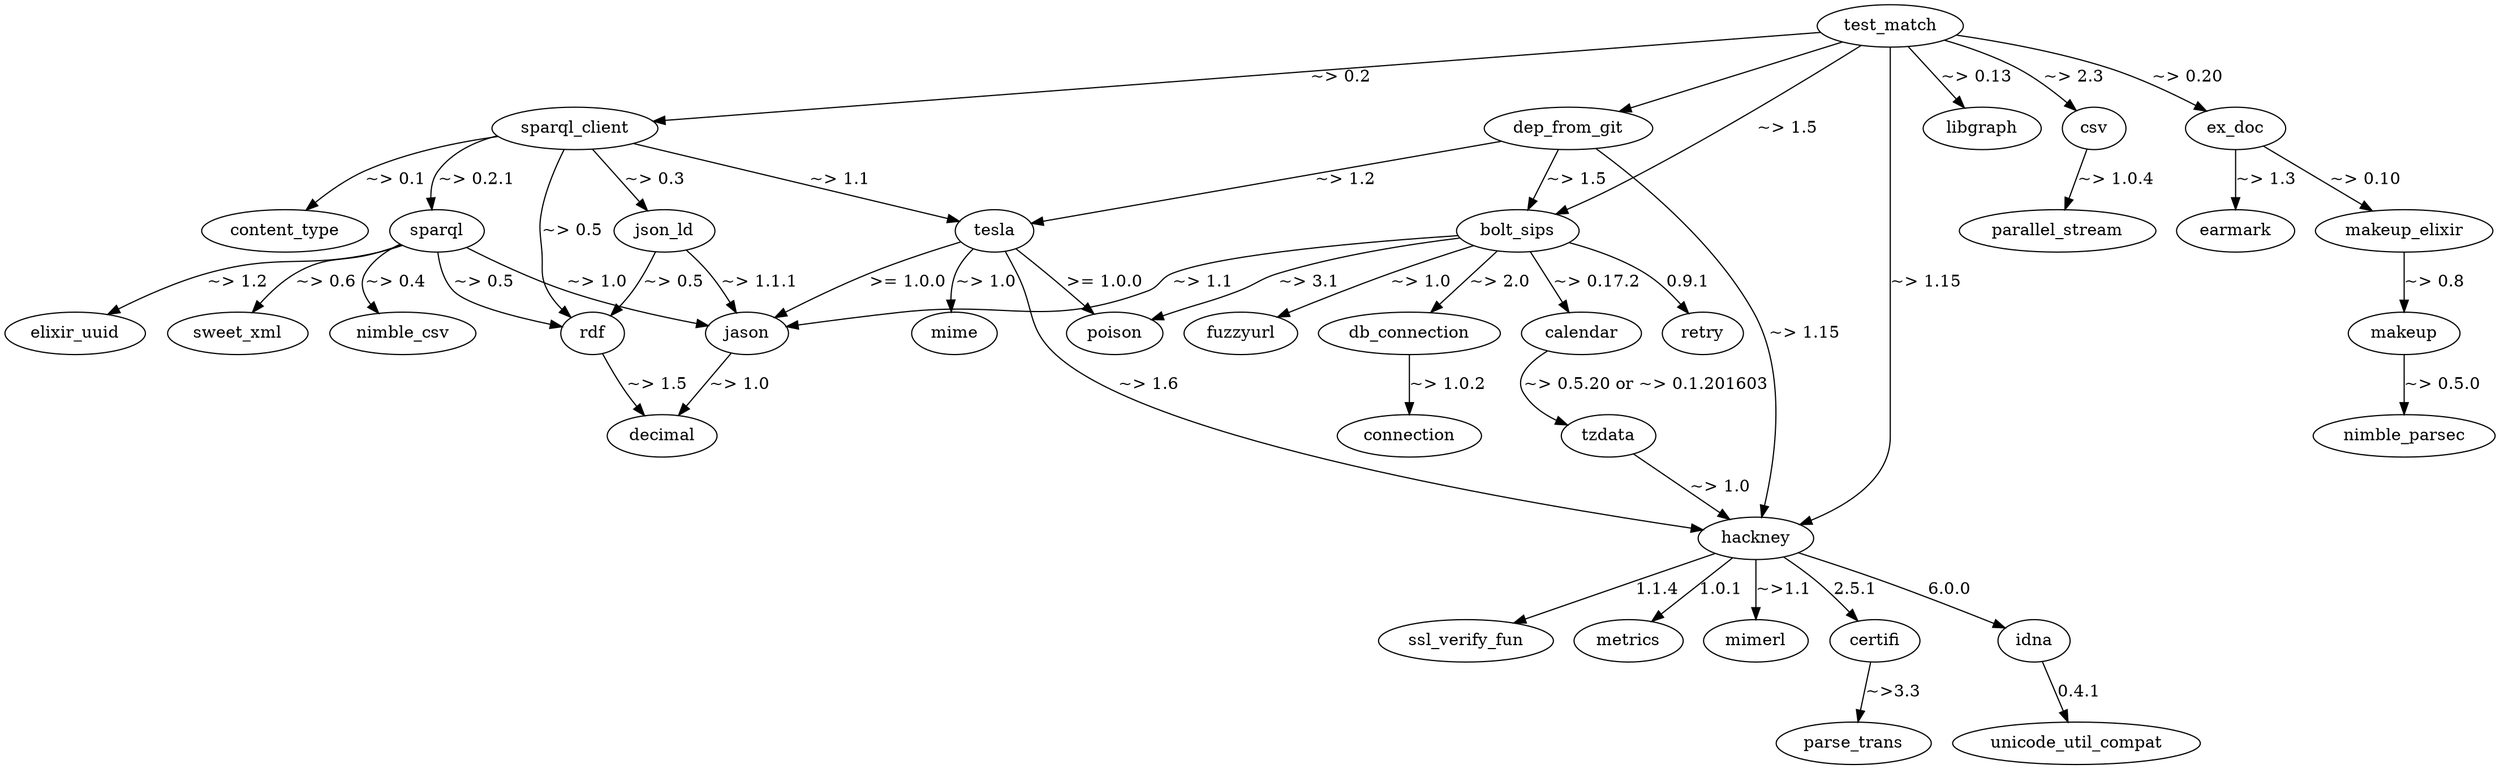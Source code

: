strict digraph {
    "sparql"
    "bolt_sips"
    "retry"
    "libgraph"
    "test_match"
    "csv"
    "connection"
    "fuzzyurl"
    "jason"
    "makeup"
    "sparql_client"
    "earmark"
    "sweet_xml"
    "content_type"
    "json_ld"
    "calendar"
    "nimble_parsec"
    "ex_doc"
    "db_connection"
    "ssl_verify_fun"
    "decimal"
    "metrics"
    "rdf"
    "mimerl"
    "parse_trans"
    "poison"
    "parallel_stream"
    "makeup_elixir"
    "certifi"
    "hackney"
    "nimble_csv"
    "tesla"
    "unicode_util_compat"
    "dep_from_git"
    "idna"
    "mime"
    "elixir_uuid"
    "tzdata"
    "sparql" -> "rdf" [label="~> 0.5"; weight=1]
    "sparql" -> "elixir_uuid" [label="~> 1.2"; weight=1]
    "sparql" -> "jason" [label="~> 1.0"; weight=1]
    "sparql" -> "nimble_csv" [label="~> 0.4"; weight=1]
    "sparql" -> "sweet_xml" [label="~> 0.6"; weight=1]
    "bolt_sips" -> "jason" [label="~> 1.1"; weight=1]
    "bolt_sips" -> "retry" [label="0.9.1"; weight=1]
    "bolt_sips" -> "poison" [label="~> 3.1"; weight=1]
    "bolt_sips" -> "calendar" [label="~> 0.17.2"; weight=1]
    "bolt_sips" -> "fuzzyurl" [label="~> 1.0"; weight=1]
    "bolt_sips" -> "db_connection" [label="~> 2.0"; weight=1]
    "test_match" -> "csv" [label="~> 2.3"; weight=1]
    "test_match" -> "sparql_client" [label="~> 0.2"; weight=1]
    "test_match" -> "dep_from_git" [label=""; weight=1]
    "test_match" -> "bolt_sips" [label="~> 1.5"; weight=1]
    "test_match" -> "ex_doc" [label="~> 0.20"; weight=1]
    "test_match" -> "hackney" [label="~> 1.15"; weight=1]
    "test_match" -> "libgraph" [label="~> 0.13"; weight=1]
    "csv" -> "parallel_stream" [label="~> 1.0.4"; weight=1]
    "jason" -> "decimal" [label="~> 1.0"; weight=1]
    "makeup" -> "nimble_parsec" [label="~> 0.5.0"; weight=1]
    "sparql_client" -> "rdf" [label="~> 0.5"; weight=1]
    "sparql_client" -> "tesla" [label="~> 1.1"; weight=1]
    "sparql_client" -> "json_ld" [label="~> 0.3"; weight=1]
    "sparql_client" -> "content_type" [label="~> 0.1"; weight=1]
    "sparql_client" -> "sparql" [label="~> 0.2.1"; weight=1]
    "json_ld" -> "rdf" [label="~> 0.5"; weight=1]
    "json_ld" -> "jason" [label="~> 1.1.1"; weight=1]
    "calendar" -> "tzdata" [label="~> 0.5.20 or ~> 0.1.201603"; weight=1]
    "ex_doc" -> "makeup_elixir" [label="~> 0.10"; weight=1]
    "ex_doc" -> "earmark" [label="~> 1.3"; weight=1]
    "db_connection" -> "connection" [label="~> 1.0.2"; weight=1]
    "rdf" -> "decimal" [label="~> 1.5"; weight=1]
    "makeup_elixir" -> "makeup" [label="~> 0.8"; weight=1]
    "certifi" -> "parse_trans" [label="~>3.3"; weight=1]
    "hackney" -> "idna" [label="6.0.0"; weight=1]
    "hackney" -> "metrics" [label="1.0.1"; weight=1]
    "hackney" -> "ssl_verify_fun" [label="1.1.4"; weight=1]
    "hackney" -> "mimerl" [label="~>1.1"; weight=1]
    "hackney" -> "certifi" [label="2.5.1"; weight=1]
    "tesla" -> "mime" [label="~> 1.0"; weight=1]
    "tesla" -> "jason" [label=">= 1.0.0"; weight=1]
    "tesla" -> "poison" [label=">= 1.0.0"; weight=1]
    "tesla" -> "hackney" [label="~> 1.6"; weight=1]
    "dep_from_git" -> "tesla" [label="~> 1.2"; weight=1]
    "dep_from_git" -> "bolt_sips" [label="~> 1.5"; weight=1]
    "dep_from_git" -> "hackney" [label="~> 1.15"; weight=1]
    "idna" -> "unicode_util_compat" [label="0.4.1"; weight=1]
    "tzdata" -> "hackney" [label="~> 1.0"; weight=1]
}
